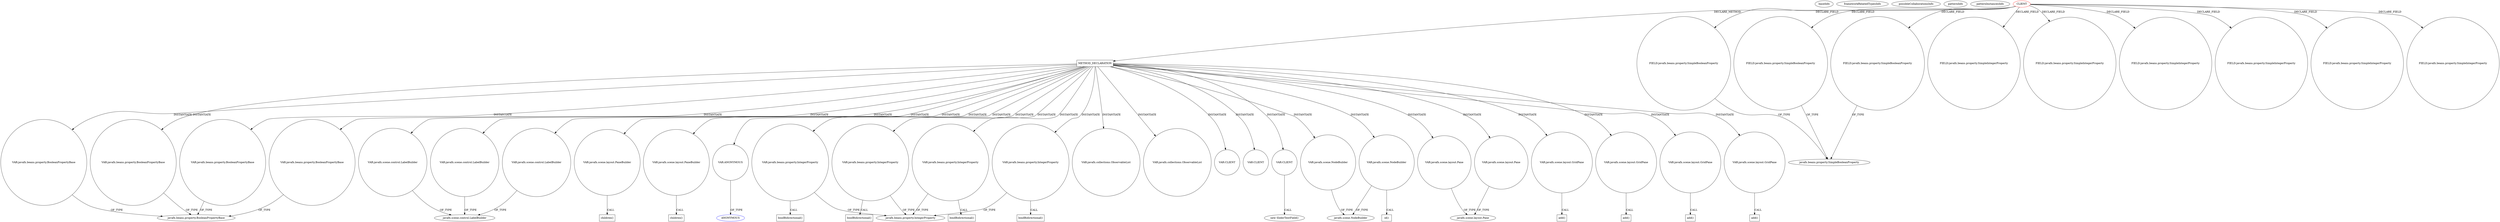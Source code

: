 digraph {
baseInfo[graphId=2579,category="pattern",isAnonymous=false,possibleRelation=false]
frameworkRelatedTypesInfo[]
possibleCollaborationsInfo[]
patternInfo[frequency=2.0,patternRootClient=0]
patternInstancesInfo[0="SaiPradeepDandem-javafx2-gradient-builder~/SaiPradeepDandem-javafx2-gradient-builder/javafx2-gradient-builder-master/src/main/java/com/javafx/gradientbuilder/application/RadialSettingsLayout.java~RadialSettingsLayout~1170",1="SaiPradeepDandem-javafx2-gradient-builder~/SaiPradeepDandem-javafx2-gradient-builder/javafx2-gradient-builder-master/src/main/java/com/javafx/gradientbuilder/application/LinearSettingsLayout.java~LinearSettingsLayout~1172"]
155[label="new SliderTextField()",vertexType="CONSTRUCTOR_CALL",isFrameworkType=false]
156[label="VAR:CLIENT",vertexType="VARIABLE_EXPRESION",isFrameworkType=false,shape=circle]
56[label="METHOD_DECLARATION",vertexType="CLIENT_METHOD_DECLARATION",isFrameworkType=false,shape=box]
0[label="CLIENT",vertexType="ROOT_CLIENT_CLASS_DECLARATION",isFrameworkType=false,color=red]
99[label="VAR:javafx.scene.NodeBuilder",vertexType="VARIABLE_EXPRESION",isFrameworkType=false,shape=circle]
292[label="VAR:javafx.scene.NodeBuilder",vertexType="VARIABLE_EXPRESION",isFrameworkType=false,shape=circle]
93[label="VAR:javafx.scene.layout.Pane",vertexType="VARIABLE_EXPRESION",isFrameworkType=false,shape=circle]
322[label="VAR:javafx.scene.layout.Pane",vertexType="VARIABLE_EXPRESION",isFrameworkType=false,shape=circle]
426[label="VAR:javafx.scene.layout.GridPane",vertexType="VARIABLE_EXPRESION",isFrameworkType=false,shape=circle]
206[label="VAR:javafx.scene.layout.GridPane",vertexType="VARIABLE_EXPRESION",isFrameworkType=false,shape=circle]
241[label="VAR:javafx.scene.layout.GridPane",vertexType="VARIABLE_EXPRESION",isFrameworkType=false,shape=circle]
178[label="VAR:javafx.scene.layout.GridPane",vertexType="VARIABLE_EXPRESION",isFrameworkType=false,shape=circle]
158[label="VAR:javafx.beans.property.BooleanPropertyBase",vertexType="VARIABLE_EXPRESION",isFrameworkType=false,shape=circle]
124[label="VAR:javafx.beans.property.BooleanPropertyBase",vertexType="VARIABLE_EXPRESION",isFrameworkType=false,shape=circle]
328[label="VAR:javafx.beans.property.BooleanPropertyBase",vertexType="VARIABLE_EXPRESION",isFrameworkType=false,shape=circle]
224[label="VAR:javafx.beans.property.BooleanPropertyBase",vertexType="VARIABLE_EXPRESION",isFrameworkType=false,shape=circle]
12[label="FIELD:javafx.beans.property.SimpleBooleanProperty",vertexType="FIELD_DECLARATION",isFrameworkType=false,shape=circle]
14[label="FIELD:javafx.beans.property.SimpleBooleanProperty",vertexType="FIELD_DECLARATION",isFrameworkType=false,shape=circle]
10[label="FIELD:javafx.beans.property.SimpleBooleanProperty",vertexType="FIELD_DECLARATION",isFrameworkType=false,shape=circle]
96[label="VAR:javafx.scene.control.LabelBuilder",vertexType="VARIABLE_EXPRESION",isFrameworkType=false,shape=circle]
57[label="VAR:javafx.scene.control.LabelBuilder",vertexType="VARIABLE_EXPRESION",isFrameworkType=false,shape=circle]
66[label="VAR:javafx.scene.control.LabelBuilder",vertexType="VARIABLE_EXPRESION",isFrameworkType=false,shape=circle]
427[label="add()",vertexType="INSIDE_CALL",isFrameworkType=false,shape=box]
179[label="add()",vertexType="INSIDE_CALL",isFrameworkType=false,shape=box]
242[label="add()",vertexType="INSIDE_CALL",isFrameworkType=false,shape=box]
207[label="add()",vertexType="INSIDE_CALL",isFrameworkType=false,shape=box]
351[label="VAR:javafx.scene.layout.PaneBuilder",vertexType="VARIABLE_EXPRESION",isFrameworkType=false,shape=circle]
352[label="children()",vertexType="INSIDE_CALL",isFrameworkType=false,shape=box]
432[label="VAR:javafx.scene.layout.PaneBuilder",vertexType="VARIABLE_EXPRESION",isFrameworkType=false,shape=circle]
433[label="children()",vertexType="INSIDE_CALL",isFrameworkType=false,shape=box]
319[label="VAR:ANONYMOUS",vertexType="VARIABLE_EXPRESION",isFrameworkType=false,shape=circle]
62[label="javafx.scene.NodeBuilder",vertexType="FRAMEWORK_CLASS_TYPE",isFrameworkType=false]
95[label="javafx.scene.layout.Pane",vertexType="FRAMEWORK_CLASS_TYPE",isFrameworkType=false]
293[label="id()",vertexType="INSIDE_CALL",isFrameworkType=false,shape=box]
253[label="VAR:javafx.beans.property.IntegerProperty",vertexType="VARIABLE_EXPRESION",isFrameworkType=false,shape=circle]
134[label="javafx.beans.property.IntegerProperty",vertexType="FRAMEWORK_CLASS_TYPE",isFrameworkType=false]
254[label="bindBidirectional()",vertexType="INSIDE_CALL",isFrameworkType=false,shape=box]
166[label="VAR:javafx.beans.property.IntegerProperty",vertexType="VARIABLE_EXPRESION",isFrameworkType=false,shape=circle]
167[label="bindBidirectional()",vertexType="INSIDE_CALL",isFrameworkType=false,shape=box]
232[label="VAR:javafx.beans.property.IntegerProperty",vertexType="VARIABLE_EXPRESION",isFrameworkType=false,shape=circle]
233[label="bindBidirectional()",vertexType="INSIDE_CALL",isFrameworkType=false,shape=box]
132[label="VAR:javafx.beans.property.IntegerProperty",vertexType="VARIABLE_EXPRESION",isFrameworkType=false,shape=circle]
133[label="bindBidirectional()",vertexType="INSIDE_CALL",isFrameworkType=false,shape=box]
90[label="VAR:javafx.collections.ObservableList",vertexType="VARIABLE_EXPRESION",isFrameworkType=false,shape=circle]
107[label="VAR:javafx.collections.ObservableList",vertexType="VARIABLE_EXPRESION",isFrameworkType=false,shape=circle]
4[label="FIELD:javafx.beans.property.SimpleIntegerProperty",vertexType="FIELD_DECLARATION",isFrameworkType=false,shape=circle]
2[label="FIELD:javafx.beans.property.SimpleIntegerProperty",vertexType="FIELD_DECLARATION",isFrameworkType=false,shape=circle]
6[label="FIELD:javafx.beans.property.SimpleIntegerProperty",vertexType="FIELD_DECLARATION",isFrameworkType=false,shape=circle]
18[label="FIELD:javafx.beans.property.SimpleIntegerProperty",vertexType="FIELD_DECLARATION",isFrameworkType=false,shape=circle]
20[label="FIELD:javafx.beans.property.SimpleIntegerProperty",vertexType="FIELD_DECLARATION",isFrameworkType=false,shape=circle]
8[label="FIELD:javafx.beans.property.SimpleIntegerProperty",vertexType="FIELD_DECLARATION",isFrameworkType=false,shape=circle]
126[label="javafx.beans.property.BooleanPropertyBase",vertexType="FRAMEWORK_CLASS_TYPE",isFrameworkType=false]
11[label="javafx.beans.property.SimpleBooleanProperty",vertexType="FRAMEWORK_CLASS_TYPE",isFrameworkType=false]
320[label="ANONYMOUS",vertexType="REFERENCE_ANONYMOUS_DECLARATION",isFrameworkType=false,color=blue]
59[label="javafx.scene.control.LabelBuilder",vertexType="FRAMEWORK_CLASS_TYPE",isFrameworkType=false]
222[label="VAR:CLIENT",vertexType="VARIABLE_EXPRESION",isFrameworkType=false,shape=circle]
251[label="VAR:CLIENT",vertexType="VARIABLE_EXPRESION",isFrameworkType=false,shape=circle]
232->233[label="CALL"]
56->166[label="INSTANTIATE"]
0->6[label="DECLARE_FIELD"]
0->56[label="DECLARE_METHOD"]
292->293[label="CALL"]
0->14[label="DECLARE_FIELD"]
56->107[label="INSTANTIATE"]
56->178[label="INSTANTIATE"]
0->10[label="DECLARE_FIELD"]
56->132[label="INSTANTIATE"]
56->224[label="INSTANTIATE"]
232->134[label="OF_TYPE"]
56->432[label="INSTANTIATE"]
93->95[label="OF_TYPE"]
0->2[label="DECLARE_FIELD"]
66->59[label="OF_TYPE"]
56->253[label="INSTANTIATE"]
56->93[label="INSTANTIATE"]
432->433[label="CALL"]
178->179[label="CALL"]
56->90[label="INSTANTIATE"]
351->352[label="CALL"]
56->319[label="INSTANTIATE"]
56->328[label="INSTANTIATE"]
322->95[label="OF_TYPE"]
56->426[label="INSTANTIATE"]
56->99[label="INSTANTIATE"]
166->167[label="CALL"]
56->241[label="INSTANTIATE"]
132->134[label="OF_TYPE"]
132->133[label="CALL"]
56->292[label="INSTANTIATE"]
292->62[label="OF_TYPE"]
206->207[label="CALL"]
241->242[label="CALL"]
0->20[label="DECLARE_FIELD"]
56->251[label="INSTANTIATE"]
56->206[label="INSTANTIATE"]
99->62[label="OF_TYPE"]
253->134[label="OF_TYPE"]
10->11[label="OF_TYPE"]
158->126[label="OF_TYPE"]
56->124[label="INSTANTIATE"]
426->427[label="CALL"]
0->8[label="DECLARE_FIELD"]
56->158[label="INSTANTIATE"]
124->126[label="OF_TYPE"]
0->12[label="DECLARE_FIELD"]
56->222[label="INSTANTIATE"]
56->232[label="INSTANTIATE"]
56->156[label="INSTANTIATE"]
56->351[label="INSTANTIATE"]
156->155[label="CALL"]
56->322[label="INSTANTIATE"]
56->57[label="INSTANTIATE"]
319->320[label="OF_TYPE"]
56->66[label="INSTANTIATE"]
253->254[label="CALL"]
328->126[label="OF_TYPE"]
0->18[label="DECLARE_FIELD"]
14->11[label="OF_TYPE"]
96->59[label="OF_TYPE"]
12->11[label="OF_TYPE"]
0->4[label="DECLARE_FIELD"]
56->96[label="INSTANTIATE"]
166->134[label="OF_TYPE"]
57->59[label="OF_TYPE"]
224->126[label="OF_TYPE"]
}
